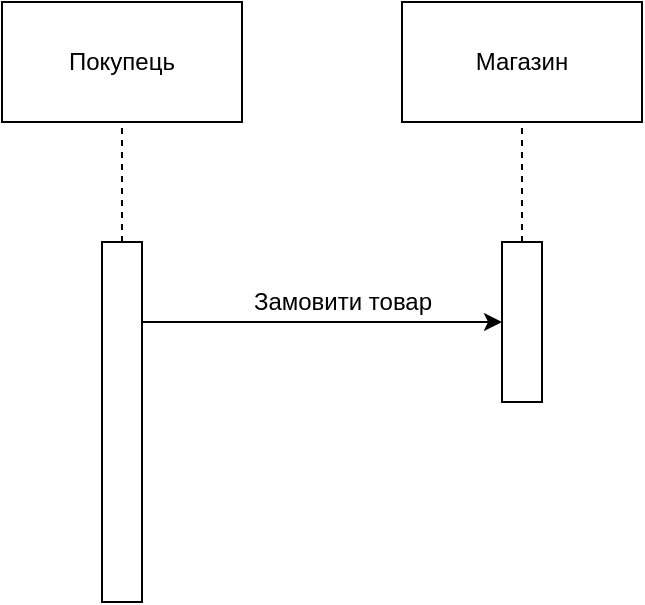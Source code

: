 <mxfile version="12.6.6" type="device"><diagram id="7BXV3kCcbEnIUrY9Df7a" name="Page-1"><mxGraphModel dx="1449" dy="673" grid="1" gridSize="10" guides="1" tooltips="1" connect="1" arrows="1" fold="1" page="1" pageScale="1" pageWidth="827" pageHeight="1169" math="0" shadow="0"><root><mxCell id="0"/><mxCell id="1" parent="0"/><mxCell id="z1V6Sw1vm_ArEd_tRM1Y-1" value="Покупець&lt;br&gt;" style="rounded=0;whiteSpace=wrap;html=1;" vertex="1" parent="1"><mxGeometry x="120" y="40" width="120" height="60" as="geometry"/></mxCell><mxCell id="z1V6Sw1vm_ArEd_tRM1Y-5" value="Магазин" style="rounded=0;whiteSpace=wrap;html=1;" vertex="1" parent="1"><mxGeometry x="320" y="40" width="120" height="60" as="geometry"/></mxCell><mxCell id="z1V6Sw1vm_ArEd_tRM1Y-3" value="" style="endArrow=none;dashed=1;html=1;entryX=0.5;entryY=1;entryDx=0;entryDy=0;" edge="1" parent="1" target="z1V6Sw1vm_ArEd_tRM1Y-1"><mxGeometry width="50" height="50" relative="1" as="geometry"><mxPoint x="180" y="160" as="sourcePoint"/><mxPoint x="210" y="130" as="targetPoint"/></mxGeometry></mxCell><mxCell id="z1V6Sw1vm_ArEd_tRM1Y-4" value="" style="rounded=0;whiteSpace=wrap;html=1;" vertex="1" parent="1"><mxGeometry x="170" y="160" width="20" height="180" as="geometry"/></mxCell><mxCell id="z1V6Sw1vm_ArEd_tRM1Y-7" value="" style="endArrow=none;dashed=1;html=1;entryX=0.5;entryY=1;entryDx=0;entryDy=0;" edge="1" parent="1" target="z1V6Sw1vm_ArEd_tRM1Y-5"><mxGeometry width="50" height="50" relative="1" as="geometry"><mxPoint x="380" y="160" as="sourcePoint"/><mxPoint x="400" y="120" as="targetPoint"/></mxGeometry></mxCell><mxCell id="z1V6Sw1vm_ArEd_tRM1Y-8" value="" style="rounded=0;whiteSpace=wrap;html=1;" vertex="1" parent="1"><mxGeometry x="370" y="160" width="20" height="80" as="geometry"/></mxCell><mxCell id="z1V6Sw1vm_ArEd_tRM1Y-9" value="" style="endArrow=classic;html=1;entryX=0;entryY=0.5;entryDx=0;entryDy=0;" edge="1" parent="1" target="z1V6Sw1vm_ArEd_tRM1Y-8"><mxGeometry width="50" height="50" relative="1" as="geometry"><mxPoint x="190" y="200" as="sourcePoint"/><mxPoint x="320" y="170" as="targetPoint"/></mxGeometry></mxCell><mxCell id="z1V6Sw1vm_ArEd_tRM1Y-10" value="Замовити товар" style="text;html=1;align=center;verticalAlign=middle;resizable=0;points=[];autosize=1;" vertex="1" parent="1"><mxGeometry x="240" y="180" width="100" height="20" as="geometry"/></mxCell></root></mxGraphModel></diagram></mxfile>